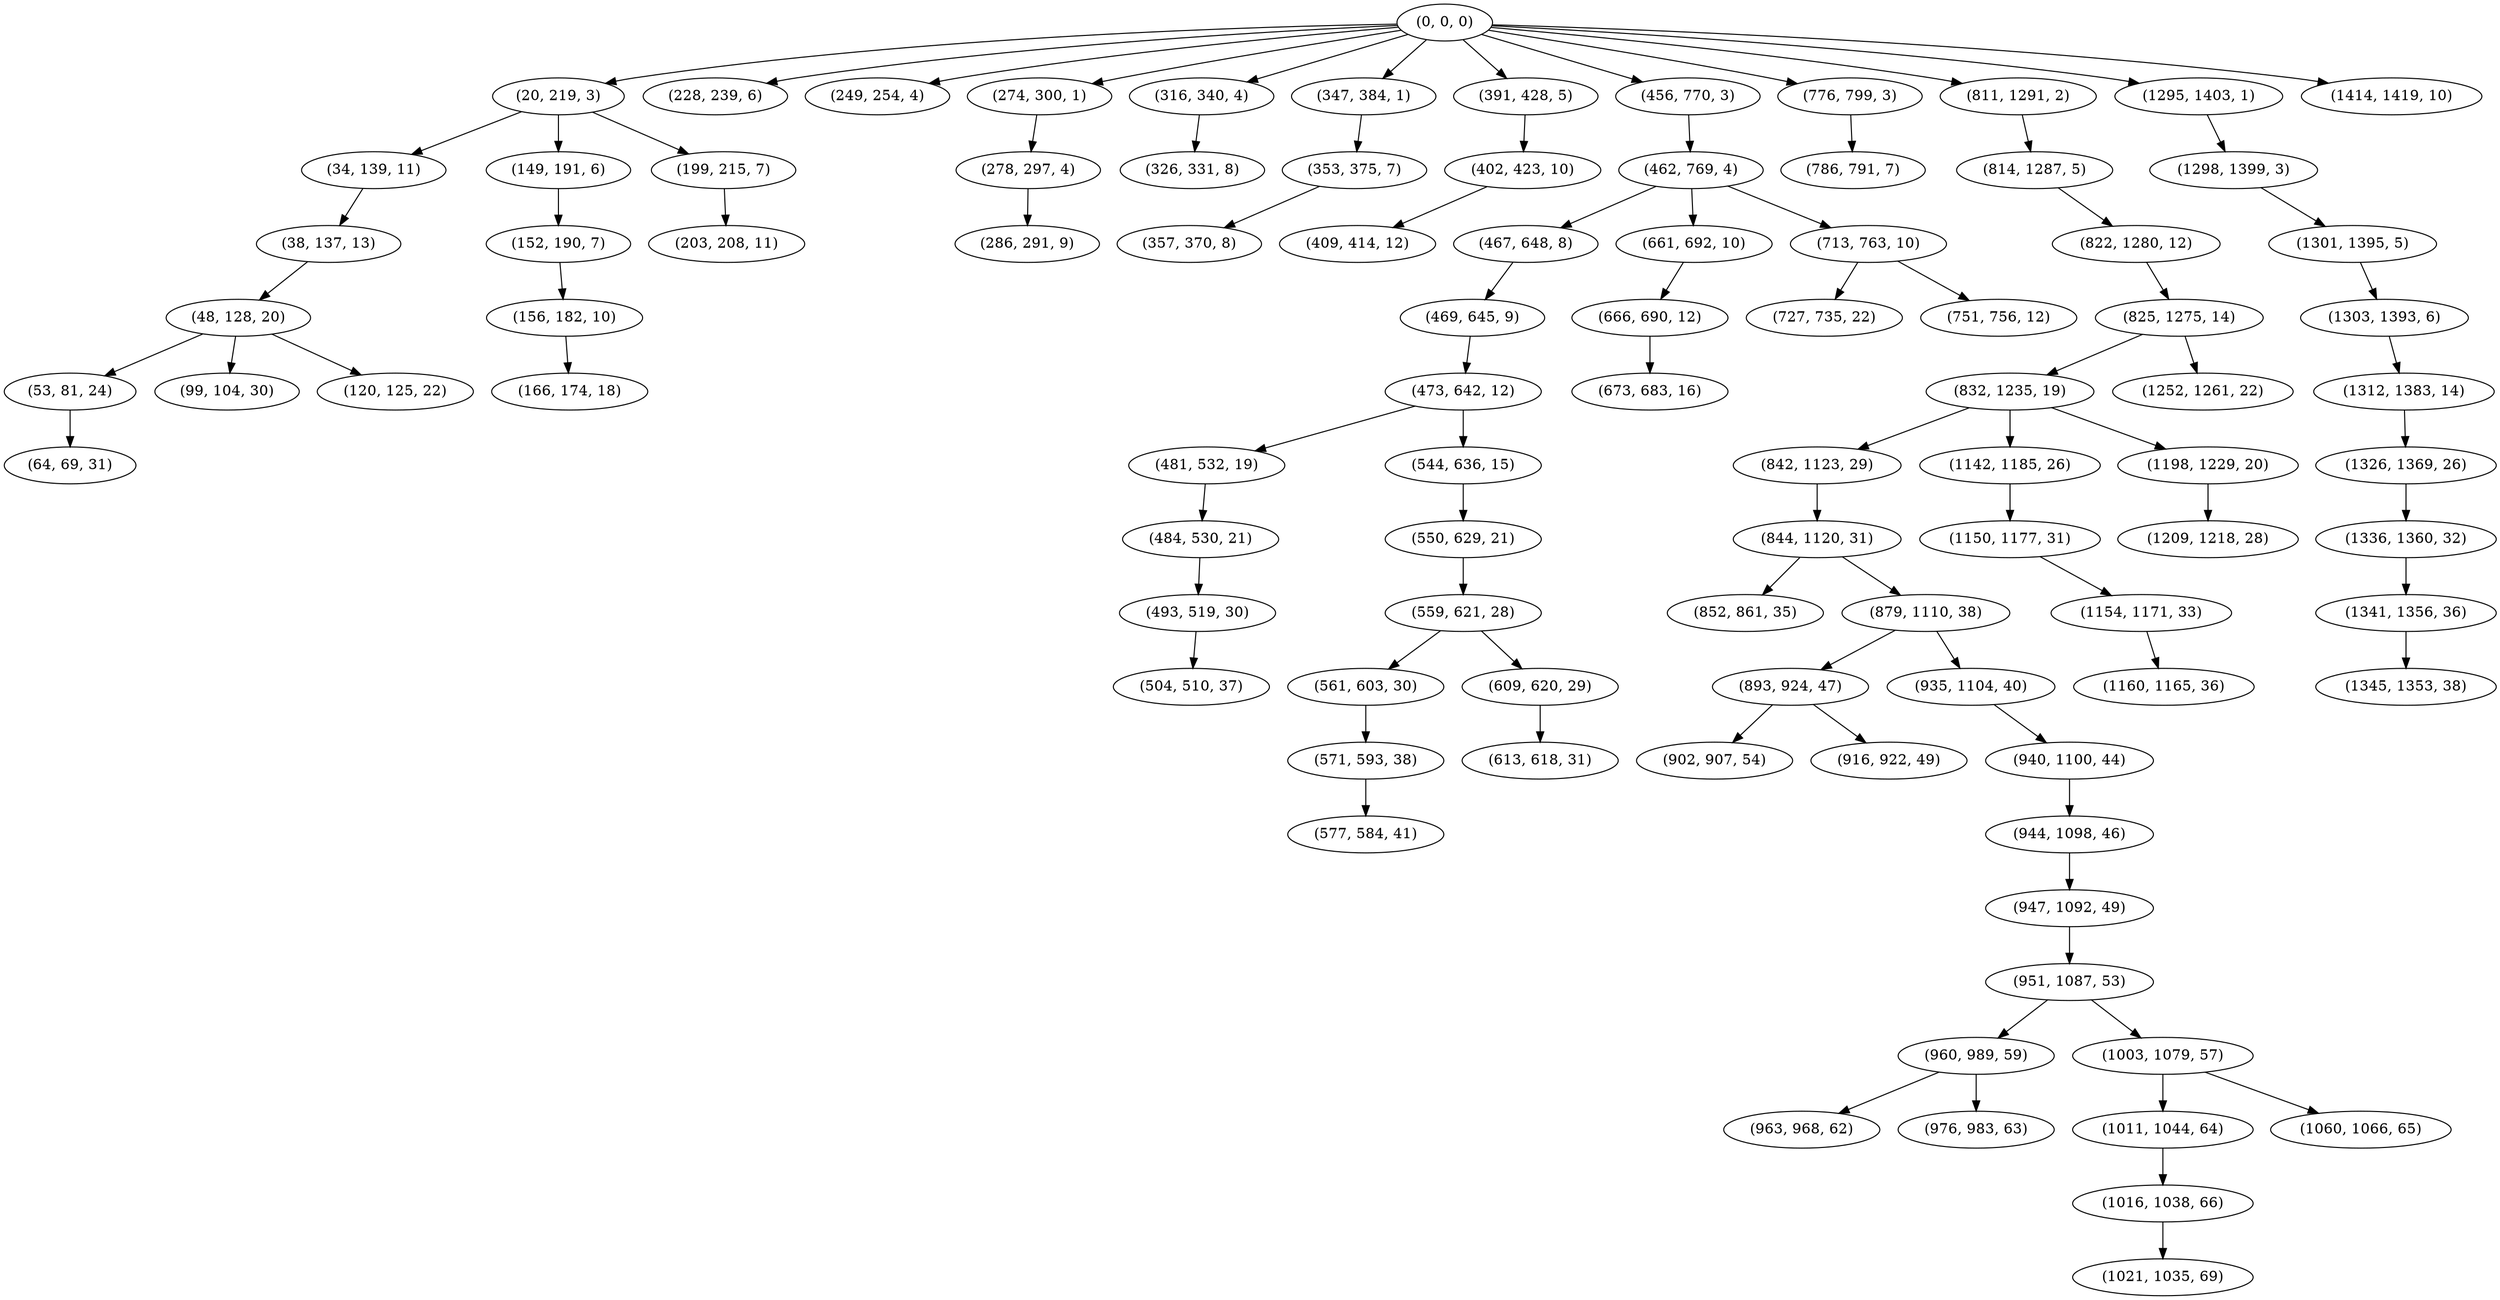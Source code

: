 digraph tree {
    "(0, 0, 0)";
    "(20, 219, 3)";
    "(34, 139, 11)";
    "(38, 137, 13)";
    "(48, 128, 20)";
    "(53, 81, 24)";
    "(64, 69, 31)";
    "(99, 104, 30)";
    "(120, 125, 22)";
    "(149, 191, 6)";
    "(152, 190, 7)";
    "(156, 182, 10)";
    "(166, 174, 18)";
    "(199, 215, 7)";
    "(203, 208, 11)";
    "(228, 239, 6)";
    "(249, 254, 4)";
    "(274, 300, 1)";
    "(278, 297, 4)";
    "(286, 291, 9)";
    "(316, 340, 4)";
    "(326, 331, 8)";
    "(347, 384, 1)";
    "(353, 375, 7)";
    "(357, 370, 8)";
    "(391, 428, 5)";
    "(402, 423, 10)";
    "(409, 414, 12)";
    "(456, 770, 3)";
    "(462, 769, 4)";
    "(467, 648, 8)";
    "(469, 645, 9)";
    "(473, 642, 12)";
    "(481, 532, 19)";
    "(484, 530, 21)";
    "(493, 519, 30)";
    "(504, 510, 37)";
    "(544, 636, 15)";
    "(550, 629, 21)";
    "(559, 621, 28)";
    "(561, 603, 30)";
    "(571, 593, 38)";
    "(577, 584, 41)";
    "(609, 620, 29)";
    "(613, 618, 31)";
    "(661, 692, 10)";
    "(666, 690, 12)";
    "(673, 683, 16)";
    "(713, 763, 10)";
    "(727, 735, 22)";
    "(751, 756, 12)";
    "(776, 799, 3)";
    "(786, 791, 7)";
    "(811, 1291, 2)";
    "(814, 1287, 5)";
    "(822, 1280, 12)";
    "(825, 1275, 14)";
    "(832, 1235, 19)";
    "(842, 1123, 29)";
    "(844, 1120, 31)";
    "(852, 861, 35)";
    "(879, 1110, 38)";
    "(893, 924, 47)";
    "(902, 907, 54)";
    "(916, 922, 49)";
    "(935, 1104, 40)";
    "(940, 1100, 44)";
    "(944, 1098, 46)";
    "(947, 1092, 49)";
    "(951, 1087, 53)";
    "(960, 989, 59)";
    "(963, 968, 62)";
    "(976, 983, 63)";
    "(1003, 1079, 57)";
    "(1011, 1044, 64)";
    "(1016, 1038, 66)";
    "(1021, 1035, 69)";
    "(1060, 1066, 65)";
    "(1142, 1185, 26)";
    "(1150, 1177, 31)";
    "(1154, 1171, 33)";
    "(1160, 1165, 36)";
    "(1198, 1229, 20)";
    "(1209, 1218, 28)";
    "(1252, 1261, 22)";
    "(1295, 1403, 1)";
    "(1298, 1399, 3)";
    "(1301, 1395, 5)";
    "(1303, 1393, 6)";
    "(1312, 1383, 14)";
    "(1326, 1369, 26)";
    "(1336, 1360, 32)";
    "(1341, 1356, 36)";
    "(1345, 1353, 38)";
    "(1414, 1419, 10)";
    "(0, 0, 0)" -> "(20, 219, 3)";
    "(0, 0, 0)" -> "(228, 239, 6)";
    "(0, 0, 0)" -> "(249, 254, 4)";
    "(0, 0, 0)" -> "(274, 300, 1)";
    "(0, 0, 0)" -> "(316, 340, 4)";
    "(0, 0, 0)" -> "(347, 384, 1)";
    "(0, 0, 0)" -> "(391, 428, 5)";
    "(0, 0, 0)" -> "(456, 770, 3)";
    "(0, 0, 0)" -> "(776, 799, 3)";
    "(0, 0, 0)" -> "(811, 1291, 2)";
    "(0, 0, 0)" -> "(1295, 1403, 1)";
    "(0, 0, 0)" -> "(1414, 1419, 10)";
    "(20, 219, 3)" -> "(34, 139, 11)";
    "(20, 219, 3)" -> "(149, 191, 6)";
    "(20, 219, 3)" -> "(199, 215, 7)";
    "(34, 139, 11)" -> "(38, 137, 13)";
    "(38, 137, 13)" -> "(48, 128, 20)";
    "(48, 128, 20)" -> "(53, 81, 24)";
    "(48, 128, 20)" -> "(99, 104, 30)";
    "(48, 128, 20)" -> "(120, 125, 22)";
    "(53, 81, 24)" -> "(64, 69, 31)";
    "(149, 191, 6)" -> "(152, 190, 7)";
    "(152, 190, 7)" -> "(156, 182, 10)";
    "(156, 182, 10)" -> "(166, 174, 18)";
    "(199, 215, 7)" -> "(203, 208, 11)";
    "(274, 300, 1)" -> "(278, 297, 4)";
    "(278, 297, 4)" -> "(286, 291, 9)";
    "(316, 340, 4)" -> "(326, 331, 8)";
    "(347, 384, 1)" -> "(353, 375, 7)";
    "(353, 375, 7)" -> "(357, 370, 8)";
    "(391, 428, 5)" -> "(402, 423, 10)";
    "(402, 423, 10)" -> "(409, 414, 12)";
    "(456, 770, 3)" -> "(462, 769, 4)";
    "(462, 769, 4)" -> "(467, 648, 8)";
    "(462, 769, 4)" -> "(661, 692, 10)";
    "(462, 769, 4)" -> "(713, 763, 10)";
    "(467, 648, 8)" -> "(469, 645, 9)";
    "(469, 645, 9)" -> "(473, 642, 12)";
    "(473, 642, 12)" -> "(481, 532, 19)";
    "(473, 642, 12)" -> "(544, 636, 15)";
    "(481, 532, 19)" -> "(484, 530, 21)";
    "(484, 530, 21)" -> "(493, 519, 30)";
    "(493, 519, 30)" -> "(504, 510, 37)";
    "(544, 636, 15)" -> "(550, 629, 21)";
    "(550, 629, 21)" -> "(559, 621, 28)";
    "(559, 621, 28)" -> "(561, 603, 30)";
    "(559, 621, 28)" -> "(609, 620, 29)";
    "(561, 603, 30)" -> "(571, 593, 38)";
    "(571, 593, 38)" -> "(577, 584, 41)";
    "(609, 620, 29)" -> "(613, 618, 31)";
    "(661, 692, 10)" -> "(666, 690, 12)";
    "(666, 690, 12)" -> "(673, 683, 16)";
    "(713, 763, 10)" -> "(727, 735, 22)";
    "(713, 763, 10)" -> "(751, 756, 12)";
    "(776, 799, 3)" -> "(786, 791, 7)";
    "(811, 1291, 2)" -> "(814, 1287, 5)";
    "(814, 1287, 5)" -> "(822, 1280, 12)";
    "(822, 1280, 12)" -> "(825, 1275, 14)";
    "(825, 1275, 14)" -> "(832, 1235, 19)";
    "(825, 1275, 14)" -> "(1252, 1261, 22)";
    "(832, 1235, 19)" -> "(842, 1123, 29)";
    "(832, 1235, 19)" -> "(1142, 1185, 26)";
    "(832, 1235, 19)" -> "(1198, 1229, 20)";
    "(842, 1123, 29)" -> "(844, 1120, 31)";
    "(844, 1120, 31)" -> "(852, 861, 35)";
    "(844, 1120, 31)" -> "(879, 1110, 38)";
    "(879, 1110, 38)" -> "(893, 924, 47)";
    "(879, 1110, 38)" -> "(935, 1104, 40)";
    "(893, 924, 47)" -> "(902, 907, 54)";
    "(893, 924, 47)" -> "(916, 922, 49)";
    "(935, 1104, 40)" -> "(940, 1100, 44)";
    "(940, 1100, 44)" -> "(944, 1098, 46)";
    "(944, 1098, 46)" -> "(947, 1092, 49)";
    "(947, 1092, 49)" -> "(951, 1087, 53)";
    "(951, 1087, 53)" -> "(960, 989, 59)";
    "(951, 1087, 53)" -> "(1003, 1079, 57)";
    "(960, 989, 59)" -> "(963, 968, 62)";
    "(960, 989, 59)" -> "(976, 983, 63)";
    "(1003, 1079, 57)" -> "(1011, 1044, 64)";
    "(1003, 1079, 57)" -> "(1060, 1066, 65)";
    "(1011, 1044, 64)" -> "(1016, 1038, 66)";
    "(1016, 1038, 66)" -> "(1021, 1035, 69)";
    "(1142, 1185, 26)" -> "(1150, 1177, 31)";
    "(1150, 1177, 31)" -> "(1154, 1171, 33)";
    "(1154, 1171, 33)" -> "(1160, 1165, 36)";
    "(1198, 1229, 20)" -> "(1209, 1218, 28)";
    "(1295, 1403, 1)" -> "(1298, 1399, 3)";
    "(1298, 1399, 3)" -> "(1301, 1395, 5)";
    "(1301, 1395, 5)" -> "(1303, 1393, 6)";
    "(1303, 1393, 6)" -> "(1312, 1383, 14)";
    "(1312, 1383, 14)" -> "(1326, 1369, 26)";
    "(1326, 1369, 26)" -> "(1336, 1360, 32)";
    "(1336, 1360, 32)" -> "(1341, 1356, 36)";
    "(1341, 1356, 36)" -> "(1345, 1353, 38)";
}

